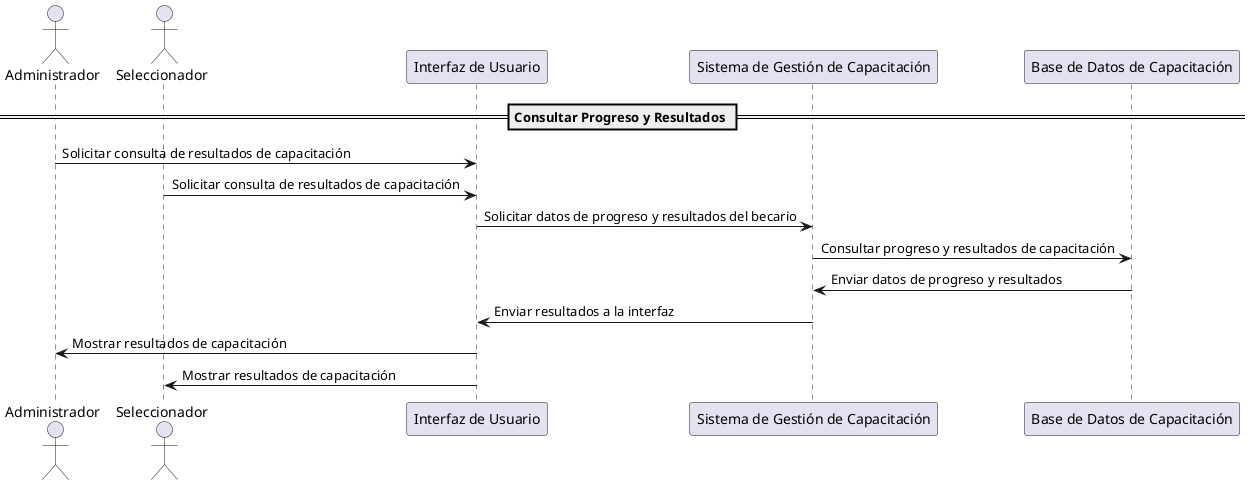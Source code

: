 @startuml
actor Administrador
actor Seleccionador
participant "Interfaz de Usuario" as UI
participant "Sistema de Gestión de Capacitación" as Sistema
participant "Base de Datos de Capacitación" as BD

== Consultar Progreso y Resultados ==
Administrador -> UI: Solicitar consulta de resultados de capacitación
Seleccionador -> UI: Solicitar consulta de resultados de capacitación
UI -> Sistema: Solicitar datos de progreso y resultados del becario
Sistema -> BD: Consultar progreso y resultados de capacitación
BD -> Sistema: Enviar datos de progreso y resultados
Sistema -> UI: Enviar resultados a la interfaz
UI -> Administrador: Mostrar resultados de capacitación
UI -> Seleccionador: Mostrar resultados de capacitación
@enduml
